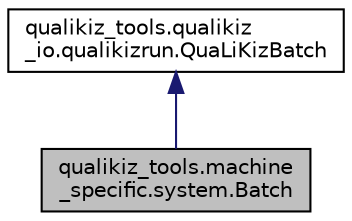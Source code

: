 digraph "qualikiz_tools.machine_specific.system.Batch"
{
 // INTERACTIVE_SVG=YES
  edge [fontname="Helvetica",fontsize="10",labelfontname="Helvetica",labelfontsize="10"];
  node [fontname="Helvetica",fontsize="10",shape=record];
  Node2 [label="qualikiz_tools.machine\l_specific.system.Batch",height=0.2,width=0.4,color="black", fillcolor="grey75", style="filled", fontcolor="black"];
  Node3 -> Node2 [dir="back",color="midnightblue",fontsize="10",style="solid",fontname="Helvetica"];
  Node3 [label="qualikiz_tools.qualikiz\l_io.qualikizrun.QuaLiKizBatch",height=0.2,width=0.4,color="black", fillcolor="white", style="filled",URL="$classqualikiz__tools_1_1qualikiz__io_1_1qualikizrun_1_1QuaLiKizBatch.html",tooltip="A collection of QuaLiKiz Runs. "];
}
